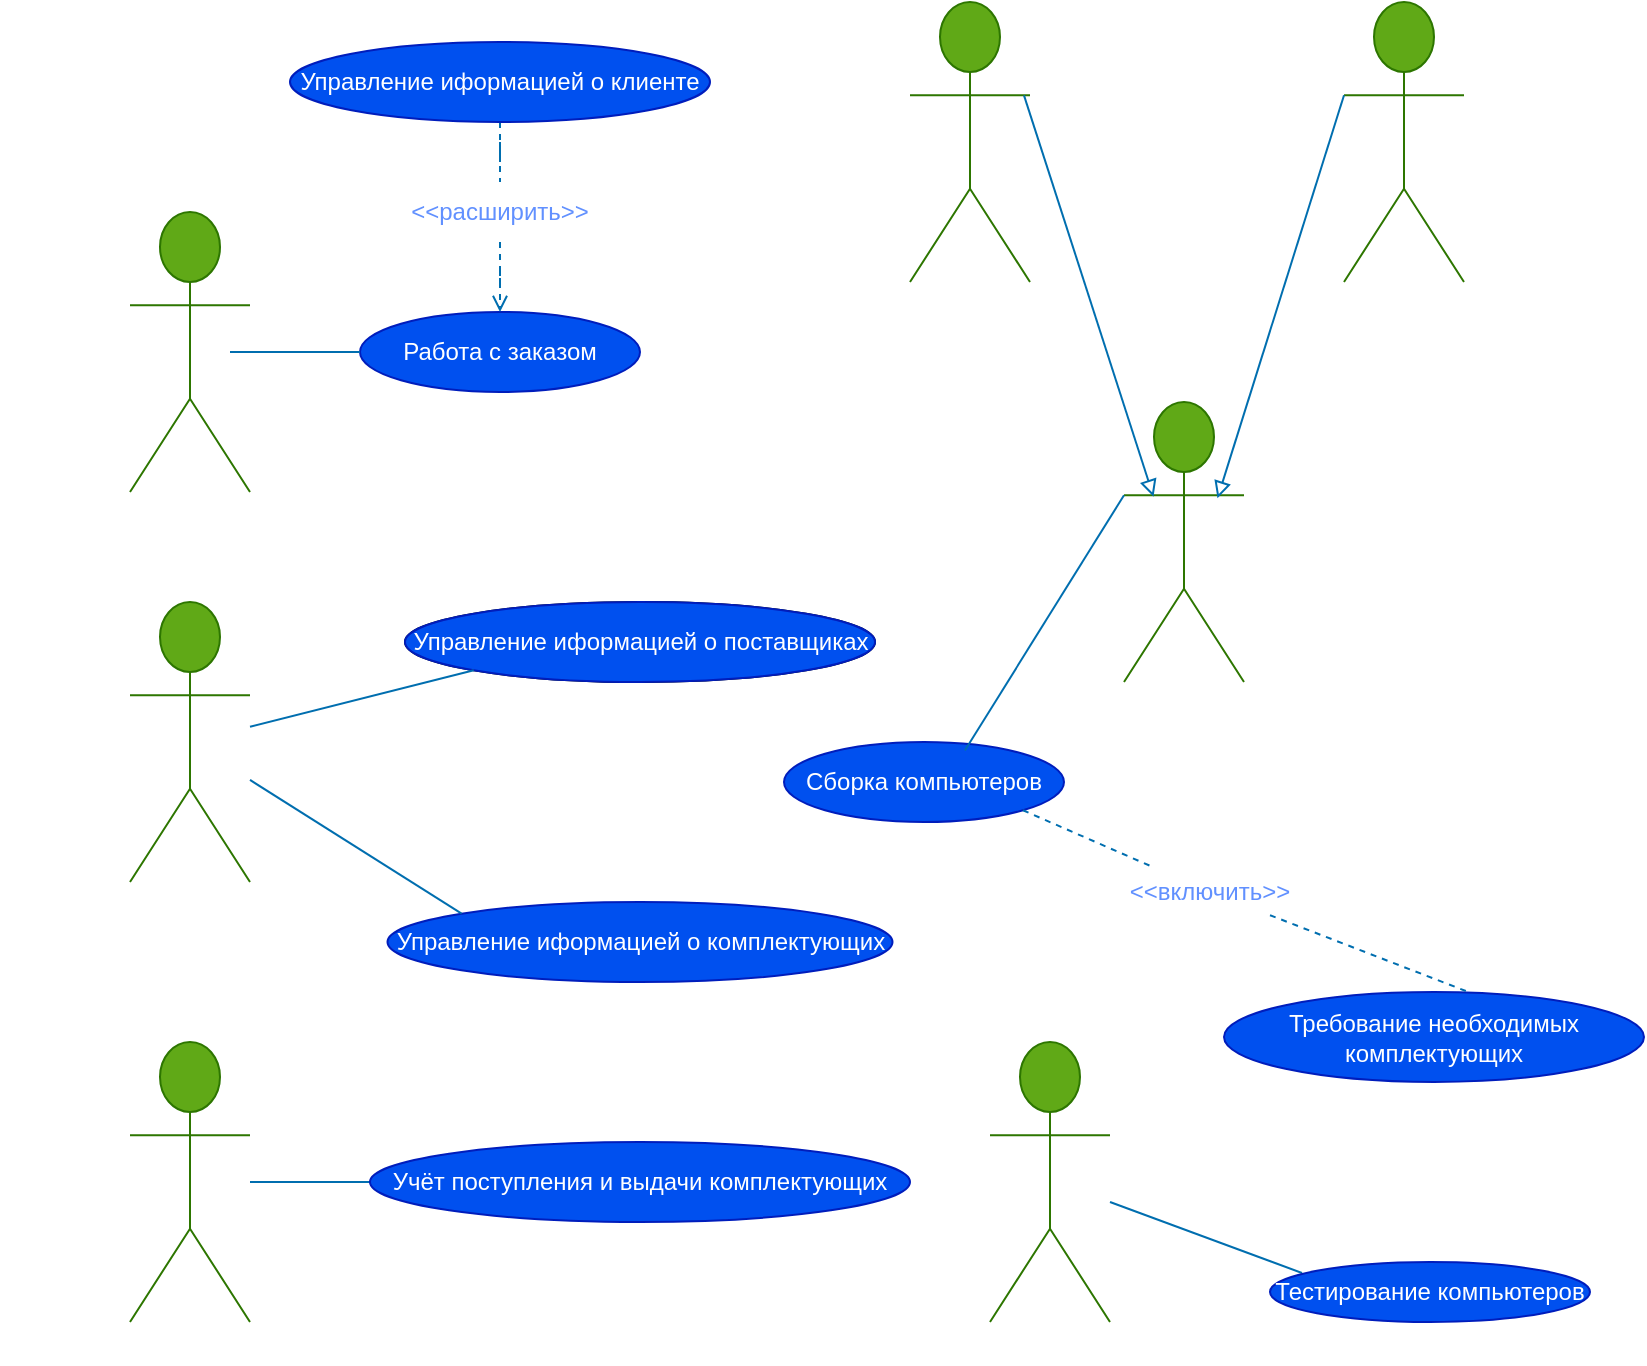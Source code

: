<mxfile version="24.7.8">
  <diagram name="Страница — 1" id="t-OcKnjfm7QPYweR2BIZ">
    <mxGraphModel dx="696" dy="462" grid="1" gridSize="10" guides="1" tooltips="1" connect="1" arrows="1" fold="1" page="1" pageScale="1" pageWidth="827" pageHeight="1169" math="0" shadow="0">
      <root>
        <mxCell id="0" />
        <mxCell id="1" parent="0" />
        <mxCell id="CYx-HvWqoBLvvBD5FqWq-1" value="Менеджер по работе с клиентами" style="shape=umlActor;verticalLabelPosition=bottom;verticalAlign=top;html=1;outlineConnect=0;fillColor=#60a917;fontColor=#ffffff;strokeColor=#2D7600;" parent="1" vertex="1">
          <mxGeometry x="70" y="105" width="60" height="140" as="geometry" />
        </mxCell>
        <mxCell id="CYx-HvWqoBLvvBD5FqWq-14" style="edgeStyle=orthogonalEdgeStyle;rounded=0;orthogonalLoop=1;jettySize=auto;html=1;endArrow=none;endFill=0;fillColor=#1ba1e2;strokeColor=#006EAF;dashed=1;" parent="1" source="CYx-HvWqoBLvvBD5FqWq-3" target="CYx-HvWqoBLvvBD5FqWq-13" edge="1">
          <mxGeometry relative="1" as="geometry" />
        </mxCell>
        <mxCell id="CYx-HvWqoBLvvBD5FqWq-3" value="Управление иформацией о клиенте" style="ellipse;whiteSpace=wrap;html=1;fillColor=#0050ef;fontColor=#ffffff;strokeColor=#001DBC;" parent="1" vertex="1">
          <mxGeometry x="150" y="20" width="210" height="40" as="geometry" />
        </mxCell>
        <mxCell id="CYx-HvWqoBLvvBD5FqWq-8" value="Работа с заказом" style="ellipse;whiteSpace=wrap;html=1;fillColor=#0050ef;fontColor=#ffffff;strokeColor=#001DBC;" parent="1" vertex="1">
          <mxGeometry x="185" y="155" width="140" height="40" as="geometry" />
        </mxCell>
        <mxCell id="CYx-HvWqoBLvvBD5FqWq-10" style="edgeStyle=orthogonalEdgeStyle;rounded=0;orthogonalLoop=1;jettySize=auto;html=1;endArrow=none;endFill=0;fillColor=#1ba1e2;strokeColor=#006EAF;" parent="1" source="CYx-HvWqoBLvvBD5FqWq-8" edge="1">
          <mxGeometry relative="1" as="geometry">
            <mxPoint x="120" y="175" as="targetPoint" />
          </mxGeometry>
        </mxCell>
        <mxCell id="CYx-HvWqoBLvvBD5FqWq-15" style="edgeStyle=orthogonalEdgeStyle;rounded=0;orthogonalLoop=1;jettySize=auto;html=1;endArrow=open;endFill=0;fillColor=#1ba1e2;strokeColor=#006EAF;dashed=1;" parent="1" source="CYx-HvWqoBLvvBD5FqWq-13" target="CYx-HvWqoBLvvBD5FqWq-8" edge="1">
          <mxGeometry relative="1" as="geometry" />
        </mxCell>
        <mxCell id="CYx-HvWqoBLvvBD5FqWq-13" value="&amp;lt;&amp;lt;расширить&amp;gt;&amp;gt;" style="text;html=1;align=center;verticalAlign=middle;whiteSpace=wrap;rounded=0;fillColor=none;fontColor=#6190ff;" parent="1" vertex="1">
          <mxGeometry x="225" y="90" width="60" height="30" as="geometry" />
        </mxCell>
        <mxCell id="CYx-HvWqoBLvvBD5FqWq-16" value="Менеджер по снабжению" style="shape=umlActor;verticalLabelPosition=bottom;verticalAlign=top;html=1;outlineConnect=0;fillColor=#60a917;fontColor=#ffffff;strokeColor=#2D7600;" parent="1" vertex="1">
          <mxGeometry x="70" y="300" width="60" height="140" as="geometry" />
        </mxCell>
        <mxCell id="CYx-HvWqoBLvvBD5FqWq-17" value="Управление иформацией о поставщиках" style="ellipse;whiteSpace=wrap;html=1;" parent="1" vertex="1">
          <mxGeometry x="207.5" y="300" width="235" height="40" as="geometry" />
        </mxCell>
        <mxCell id="CYx-HvWqoBLvvBD5FqWq-20" value="Управление иформацией о поставщиках" style="ellipse;whiteSpace=wrap;html=1;fillColor=#0050ef;fontColor=#ffffff;strokeColor=#001DBC;" parent="1" vertex="1">
          <mxGeometry x="207.5" y="300" width="235" height="40" as="geometry" />
        </mxCell>
        <mxCell id="CYx-HvWqoBLvvBD5FqWq-21" value="Управление иформацией о комплектующих" style="ellipse;whiteSpace=wrap;html=1;fillColor=#0050ef;fontColor=#ffffff;strokeColor=#001DBC;" parent="1" vertex="1">
          <mxGeometry x="198.75" y="450" width="252.5" height="40" as="geometry" />
        </mxCell>
        <mxCell id="CYx-HvWqoBLvvBD5FqWq-22" value="" style="endArrow=none;html=1;rounded=0;entryX=0;entryY=1;entryDx=0;entryDy=0;endFill=0;fillColor=#1ba1e2;strokeColor=#006EAF;" parent="1" source="CYx-HvWqoBLvvBD5FqWq-16" target="CYx-HvWqoBLvvBD5FqWq-20" edge="1">
          <mxGeometry width="50" height="50" relative="1" as="geometry">
            <mxPoint x="130" y="390" as="sourcePoint" />
            <mxPoint x="250" y="330" as="targetPoint" />
          </mxGeometry>
        </mxCell>
        <mxCell id="CYx-HvWqoBLvvBD5FqWq-23" value="" style="endArrow=none;html=1;rounded=0;entryX=0;entryY=0;entryDx=0;entryDy=0;endFill=0;fillColor=#1ba1e2;strokeColor=#006EAF;" parent="1" source="CYx-HvWqoBLvvBD5FqWq-16" target="CYx-HvWqoBLvvBD5FqWq-21" edge="1">
          <mxGeometry width="50" height="50" relative="1" as="geometry">
            <mxPoint x="140" y="372" as="sourcePoint" />
            <mxPoint x="252" y="344" as="targetPoint" />
          </mxGeometry>
        </mxCell>
        <mxCell id="CYx-HvWqoBLvvBD5FqWq-24" value="Завскладом" style="shape=umlActor;verticalLabelPosition=bottom;verticalAlign=top;html=1;outlineConnect=0;fillColor=#60a917;fontColor=#ffffff;strokeColor=#2D7600;" parent="1" vertex="1">
          <mxGeometry x="70" y="520" width="60" height="140" as="geometry" />
        </mxCell>
        <mxCell id="CYx-HvWqoBLvvBD5FqWq-26" style="edgeStyle=orthogonalEdgeStyle;rounded=0;orthogonalLoop=1;jettySize=auto;html=1;endArrow=none;endFill=0;fillColor=#1ba1e2;strokeColor=#006EAF;" parent="1" source="CYx-HvWqoBLvvBD5FqWq-25" target="CYx-HvWqoBLvvBD5FqWq-24" edge="1">
          <mxGeometry relative="1" as="geometry">
            <mxPoint x="140" y="610" as="targetPoint" />
            <Array as="points" />
          </mxGeometry>
        </mxCell>
        <mxCell id="CYx-HvWqoBLvvBD5FqWq-25" value="Учёт поступления и выдачи комплектующих" style="ellipse;whiteSpace=wrap;html=1;fillColor=#0050ef;fontColor=#ffffff;strokeColor=#001DBC;" parent="1" vertex="1">
          <mxGeometry x="190" y="570" width="270" height="40" as="geometry" />
        </mxCell>
        <mxCell id="CYx-HvWqoBLvvBD5FqWq-27" value="Инженер по тестированию" style="shape=umlActor;verticalLabelPosition=bottom;verticalAlign=top;html=1;outlineConnect=0;fillColor=#60a917;fontColor=#ffffff;strokeColor=#2D7600;" parent="1" vertex="1">
          <mxGeometry x="500" y="520" width="60" height="140" as="geometry" />
        </mxCell>
        <mxCell id="CYx-HvWqoBLvvBD5FqWq-28" value="" style="endArrow=none;html=1;rounded=0;entryX=0.1;entryY=0.183;entryDx=0;entryDy=0;entryPerimeter=0;fillColor=#1ba1e2;strokeColor=#006EAF;" parent="1" target="CYx-HvWqoBLvvBD5FqWq-30" edge="1">
          <mxGeometry width="50" height="50" relative="1" as="geometry">
            <mxPoint x="560" y="600" as="sourcePoint" />
            <mxPoint x="640" y="620" as="targetPoint" />
          </mxGeometry>
        </mxCell>
        <mxCell id="CYx-HvWqoBLvvBD5FqWq-30" value="Тестирование компьютеров" style="ellipse;whiteSpace=wrap;html=1;fillColor=#0050ef;fontColor=#ffffff;strokeColor=#001DBC;" parent="1" vertex="1">
          <mxGeometry x="640" y="630" width="160" height="30" as="geometry" />
        </mxCell>
        <mxCell id="0w7Wt9ihCc89E3nP5pzO-1" value="Инженер по сборке ноутбуков" style="shape=umlActor;verticalLabelPosition=bottom;verticalAlign=top;html=1;outlineConnect=0;fillColor=#60a917;fontColor=#ffffff;strokeColor=#2D7600;" vertex="1" parent="1">
          <mxGeometry x="677" width="60" height="140" as="geometry" />
        </mxCell>
        <mxCell id="0w7Wt9ihCc89E3nP5pzO-2" value="Инженер по сборке настольных компьютеров" style="shape=umlActor;verticalLabelPosition=bottom;verticalAlign=top;html=1;outlineConnect=0;fillColor=#60a917;fontColor=#ffffff;strokeColor=#2D7600;" vertex="1" parent="1">
          <mxGeometry x="460" width="60" height="140" as="geometry" />
        </mxCell>
        <mxCell id="0w7Wt9ihCc89E3nP5pzO-3" value="Инженер по сборке" style="shape=umlActor;verticalLabelPosition=bottom;verticalAlign=top;html=1;outlineConnect=0;fillColor=#60a917;fontColor=#ffffff;strokeColor=#2D7600;" vertex="1" parent="1">
          <mxGeometry x="567" y="200" width="60" height="140" as="geometry" />
        </mxCell>
        <mxCell id="0w7Wt9ihCc89E3nP5pzO-4" value="Сборка компьютеров" style="ellipse;whiteSpace=wrap;html=1;fillColor=#0050ef;fontColor=#ffffff;strokeColor=#001DBC;" vertex="1" parent="1">
          <mxGeometry x="397" y="370" width="140" height="40" as="geometry" />
        </mxCell>
        <mxCell id="0w7Wt9ihCc89E3nP5pzO-5" value="" style="endArrow=block;html=1;rounded=0;exitX=1;exitY=0.333;exitDx=0;exitDy=0;exitPerimeter=0;entryX=0.246;entryY=0.338;entryDx=0;entryDy=0;entryPerimeter=0;fillColor=#1ba1e2;strokeColor=#006EAF;endFill=0;" edge="1" parent="1" target="0w7Wt9ihCc89E3nP5pzO-3">
          <mxGeometry width="50" height="50" relative="1" as="geometry">
            <mxPoint x="517" y="46.667" as="sourcePoint" />
            <mxPoint x="677" y="160" as="targetPoint" />
          </mxGeometry>
        </mxCell>
        <mxCell id="0w7Wt9ihCc89E3nP5pzO-6" value="" style="endArrow=block;html=1;rounded=0;exitX=0;exitY=0.333;exitDx=0;exitDy=0;exitPerimeter=0;fillColor=#1ba1e2;strokeColor=#006EAF;endFill=0;entryX=0.779;entryY=0.344;entryDx=0;entryDy=0;entryPerimeter=0;" edge="1" parent="1" source="0w7Wt9ihCc89E3nP5pzO-1" target="0w7Wt9ihCc89E3nP5pzO-3">
          <mxGeometry width="50" height="50" relative="1" as="geometry">
            <mxPoint x="527" y="57" as="sourcePoint" />
            <mxPoint x="637" y="230" as="targetPoint" />
          </mxGeometry>
        </mxCell>
        <mxCell id="0w7Wt9ihCc89E3nP5pzO-7" value="" style="endArrow=none;html=1;rounded=0;exitX=0;exitY=0.333;exitDx=0;exitDy=0;exitPerimeter=0;entryX=0.646;entryY=0.106;entryDx=0;entryDy=0;fillColor=#1ba1e2;strokeColor=#006EAF;endFill=0;entryPerimeter=0;" edge="1" parent="1" source="0w7Wt9ihCc89E3nP5pzO-3" target="0w7Wt9ihCc89E3nP5pzO-4">
          <mxGeometry width="50" height="50" relative="1" as="geometry">
            <mxPoint x="472" y="230" as="sourcePoint" />
            <mxPoint x="537" y="430" as="targetPoint" />
          </mxGeometry>
        </mxCell>
        <mxCell id="0w7Wt9ihCc89E3nP5pzO-8" value="Требование необходимых комплектующих" style="ellipse;whiteSpace=wrap;html=1;fillColor=#0050ef;fontColor=#ffffff;strokeColor=#001DBC;" vertex="1" parent="1">
          <mxGeometry x="617" y="495" width="210" height="45" as="geometry" />
        </mxCell>
        <mxCell id="0w7Wt9ihCc89E3nP5pzO-9" value="&amp;lt;&amp;lt;включить&amp;gt;&amp;gt;" style="text;html=1;align=center;verticalAlign=middle;whiteSpace=wrap;rounded=0;fillColor=none;fontColor=#6190ff;" vertex="1" parent="1">
          <mxGeometry x="580" y="430" width="60" height="30" as="geometry" />
        </mxCell>
        <mxCell id="0w7Wt9ihCc89E3nP5pzO-11" value="" style="endArrow=none;html=1;rounded=0;exitX=1;exitY=1;exitDx=0;exitDy=0;fillColor=#1ba1e2;strokeColor=#006EAF;endFill=0;dashed=1;" edge="1" parent="1" source="0w7Wt9ihCc89E3nP5pzO-4" target="0w7Wt9ihCc89E3nP5pzO-9">
          <mxGeometry width="50" height="50" relative="1" as="geometry">
            <mxPoint x="577" y="257" as="sourcePoint" />
            <mxPoint x="717" y="370" as="targetPoint" />
          </mxGeometry>
        </mxCell>
        <mxCell id="0w7Wt9ihCc89E3nP5pzO-12" value="" style="endArrow=none;html=1;rounded=0;fillColor=#1ba1e2;strokeColor=#006EAF;endFill=0;dashed=1;entryX=0.578;entryY=-0.007;entryDx=0;entryDy=0;entryPerimeter=0;" edge="1" parent="1" source="0w7Wt9ihCc89E3nP5pzO-9" target="0w7Wt9ihCc89E3nP5pzO-8">
          <mxGeometry width="50" height="50" relative="1" as="geometry">
            <mxPoint x="667" y="437" as="sourcePoint" />
            <mxPoint x="717" y="490" as="targetPoint" />
            <Array as="points" />
          </mxGeometry>
        </mxCell>
      </root>
    </mxGraphModel>
  </diagram>
</mxfile>
